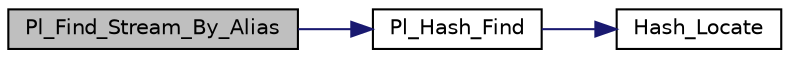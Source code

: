 digraph "Pl_Find_Stream_By_Alias"
{
  edge [fontname="Helvetica",fontsize="10",labelfontname="Helvetica",labelfontsize="10"];
  node [fontname="Helvetica",fontsize="10",shape=record];
  rankdir="LR";
  Node1 [label="Pl_Find_Stream_By_Alias",height=0.2,width=0.4,color="black", fillcolor="grey75", style="filled", fontcolor="black"];
  Node1 -> Node2 [color="midnightblue",fontsize="10",style="solid"];
  Node2 [label="Pl_Hash_Find",height=0.2,width=0.4,color="black", fillcolor="white", style="filled",URL="$hash_8c.html#aec674b585bde3301a8a850dd742cc243"];
  Node2 -> Node3 [color="midnightblue",fontsize="10",style="solid"];
  Node3 [label="Hash_Locate",height=0.2,width=0.4,color="black", fillcolor="white", style="filled",URL="$hash_8c.html#a12948099c13cb849ed3575849492ac33"];
}
